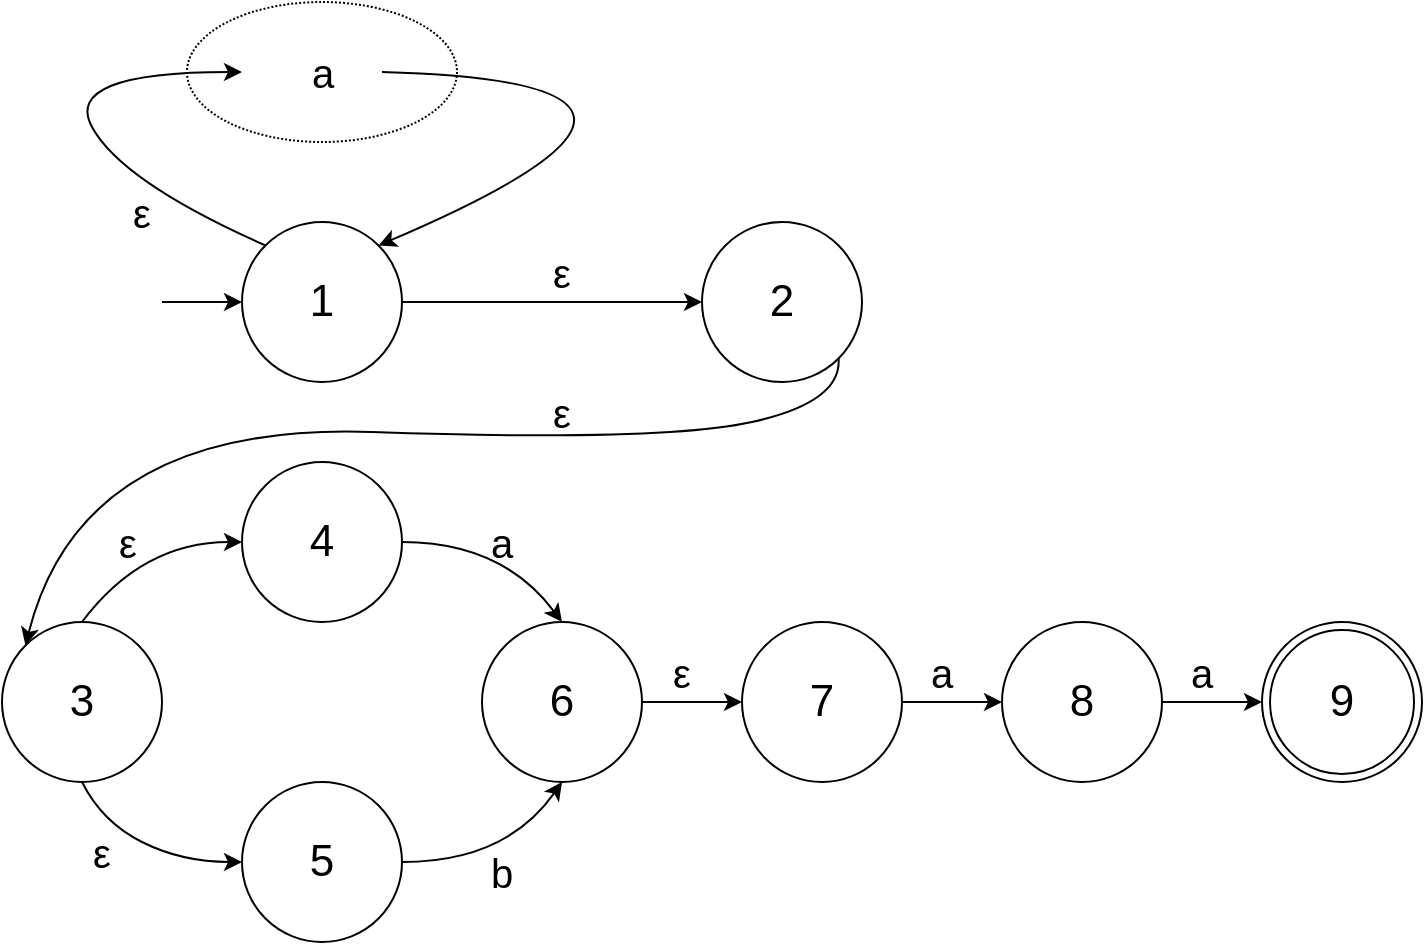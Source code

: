<mxfile version="21.7.5" type="github">
  <diagram name="Page-1" id="19nDNVLWDjRmx4Iwgf9p">
    <mxGraphModel dx="1232" dy="577" grid="1" gridSize="10" guides="1" tooltips="1" connect="1" arrows="1" fold="1" page="1" pageScale="1" pageWidth="1100" pageHeight="850" math="0" shadow="0">
      <root>
        <mxCell id="0" />
        <mxCell id="1" parent="0" />
        <mxCell id="8andDyZJK0kkkGA63m0H-1" value="" style="endArrow=classic;html=1;rounded=0;" edge="1" parent="1" target="8andDyZJK0kkkGA63m0H-2">
          <mxGeometry width="50" height="50" relative="1" as="geometry">
            <mxPoint x="200" y="470" as="sourcePoint" />
            <mxPoint x="260" y="470" as="targetPoint" />
          </mxGeometry>
        </mxCell>
        <mxCell id="8andDyZJK0kkkGA63m0H-2" value="&lt;font style=&quot;font-size: 22px;&quot;&gt;1&lt;/font&gt;" style="ellipse;whiteSpace=wrap;html=1;aspect=fixed;" vertex="1" parent="1">
          <mxGeometry x="240" y="430" width="80" height="80" as="geometry" />
        </mxCell>
        <mxCell id="8andDyZJK0kkkGA63m0H-4" value="" style="endArrow=classic;html=1;rounded=0;exitX=1;exitY=0.5;exitDx=0;exitDy=0;entryX=0;entryY=0.5;entryDx=0;entryDy=0;" edge="1" parent="1" target="8andDyZJK0kkkGA63m0H-10">
          <mxGeometry width="50" height="50" relative="1" as="geometry">
            <mxPoint x="320" y="470" as="sourcePoint" />
            <mxPoint x="440" y="470" as="targetPoint" />
          </mxGeometry>
        </mxCell>
        <mxCell id="8andDyZJK0kkkGA63m0H-5" value="&lt;font style=&quot;font-size: 20px;&quot;&gt;ε&lt;/font&gt;" style="text;html=1;strokeColor=none;fillColor=none;align=center;verticalAlign=middle;whiteSpace=wrap;rounded=0;" vertex="1" parent="1">
          <mxGeometry x="370" y="440" width="60" height="30" as="geometry" />
        </mxCell>
        <mxCell id="8andDyZJK0kkkGA63m0H-6" value="&lt;font style=&quot;font-size: 20px;&quot;&gt;a&lt;/font&gt;" style="ellipse;whiteSpace=wrap;html=1;strokeColor=default;dashed=1;dashPattern=1 1;fillColor=none;" vertex="1" parent="1">
          <mxGeometry x="212.5" y="320" width="135" height="70" as="geometry" />
        </mxCell>
        <mxCell id="8andDyZJK0kkkGA63m0H-7" value="" style="curved=1;endArrow=classic;html=1;rounded=0;exitX=0;exitY=0;exitDx=0;exitDy=0;" edge="1" parent="1" source="8andDyZJK0kkkGA63m0H-2">
          <mxGeometry width="50" height="50" relative="1" as="geometry">
            <mxPoint x="660" y="420" as="sourcePoint" />
            <mxPoint x="240" y="355" as="targetPoint" />
            <Array as="points">
              <mxPoint x="180" y="410" />
              <mxPoint x="150" y="355" />
            </Array>
          </mxGeometry>
        </mxCell>
        <mxCell id="8andDyZJK0kkkGA63m0H-8" value="" style="curved=1;endArrow=classic;html=1;rounded=0;entryX=1;entryY=0;entryDx=0;entryDy=0;" edge="1" parent="1" target="8andDyZJK0kkkGA63m0H-2">
          <mxGeometry width="50" height="50" relative="1" as="geometry">
            <mxPoint x="310" y="355" as="sourcePoint" />
            <mxPoint x="710" y="370" as="targetPoint" />
            <Array as="points">
              <mxPoint x="500" y="360" />
            </Array>
          </mxGeometry>
        </mxCell>
        <mxCell id="8andDyZJK0kkkGA63m0H-9" value="&lt;font style=&quot;font-size: 20px;&quot;&gt;ε&lt;/font&gt;" style="text;html=1;strokeColor=none;fillColor=none;align=center;verticalAlign=middle;whiteSpace=wrap;rounded=0;" vertex="1" parent="1">
          <mxGeometry x="160" y="410" width="60" height="30" as="geometry" />
        </mxCell>
        <mxCell id="8andDyZJK0kkkGA63m0H-10" value="&lt;font style=&quot;font-size: 22px;&quot;&gt;2&lt;/font&gt;" style="ellipse;whiteSpace=wrap;html=1;aspect=fixed;" vertex="1" parent="1">
          <mxGeometry x="470" y="430" width="80" height="80" as="geometry" />
        </mxCell>
        <mxCell id="8andDyZJK0kkkGA63m0H-11" value="&lt;font style=&quot;font-size: 22px;&quot;&gt;5&lt;/font&gt;" style="ellipse;whiteSpace=wrap;html=1;aspect=fixed;" vertex="1" parent="1">
          <mxGeometry x="240" y="710" width="80" height="80" as="geometry" />
        </mxCell>
        <mxCell id="8andDyZJK0kkkGA63m0H-12" value="&lt;font style=&quot;font-size: 22px;&quot;&gt;4&lt;/font&gt;" style="ellipse;whiteSpace=wrap;html=1;aspect=fixed;" vertex="1" parent="1">
          <mxGeometry x="240" y="550" width="80" height="80" as="geometry" />
        </mxCell>
        <mxCell id="8andDyZJK0kkkGA63m0H-13" value="&lt;font style=&quot;font-size: 22px;&quot;&gt;3&lt;/font&gt;" style="ellipse;whiteSpace=wrap;html=1;aspect=fixed;" vertex="1" parent="1">
          <mxGeometry x="120" y="630" width="80" height="80" as="geometry" />
        </mxCell>
        <mxCell id="8andDyZJK0kkkGA63m0H-14" value="&lt;font style=&quot;font-size: 22px;&quot;&gt;6&lt;/font&gt;" style="ellipse;whiteSpace=wrap;html=1;aspect=fixed;" vertex="1" parent="1">
          <mxGeometry x="360" y="630" width="80" height="80" as="geometry" />
        </mxCell>
        <mxCell id="8andDyZJK0kkkGA63m0H-16" value="" style="curved=1;endArrow=classic;html=1;rounded=0;entryX=0;entryY=0;entryDx=0;entryDy=0;exitX=1;exitY=1;exitDx=0;exitDy=0;" edge="1" parent="1" source="8andDyZJK0kkkGA63m0H-10" target="8andDyZJK0kkkGA63m0H-13">
          <mxGeometry width="50" height="50" relative="1" as="geometry">
            <mxPoint x="750" y="710" as="sourcePoint" />
            <mxPoint x="380" y="760" as="targetPoint" />
            <Array as="points">
              <mxPoint x="540" y="520" />
              <mxPoint x="450" y="540" />
              <mxPoint x="160" y="530" />
            </Array>
          </mxGeometry>
        </mxCell>
        <mxCell id="8andDyZJK0kkkGA63m0H-17" value="" style="curved=1;endArrow=classic;html=1;rounded=0;exitX=0.5;exitY=1;exitDx=0;exitDy=0;entryX=0;entryY=0.5;entryDx=0;entryDy=0;" edge="1" parent="1" source="8andDyZJK0kkkGA63m0H-13" target="8andDyZJK0kkkGA63m0H-11">
          <mxGeometry width="50" height="50" relative="1" as="geometry">
            <mxPoint x="320" y="780" as="sourcePoint" />
            <mxPoint x="370" y="730" as="targetPoint" />
            <Array as="points">
              <mxPoint x="170" y="730" />
              <mxPoint x="210" y="750" />
            </Array>
          </mxGeometry>
        </mxCell>
        <mxCell id="8andDyZJK0kkkGA63m0H-19" value="" style="curved=1;endArrow=classic;html=1;rounded=0;exitX=1;exitY=0.5;exitDx=0;exitDy=0;entryX=0.5;entryY=1;entryDx=0;entryDy=0;" edge="1" parent="1" source="8andDyZJK0kkkGA63m0H-11" target="8andDyZJK0kkkGA63m0H-14">
          <mxGeometry width="50" height="50" relative="1" as="geometry">
            <mxPoint x="320" y="780" as="sourcePoint" />
            <mxPoint x="370" y="730" as="targetPoint" />
            <Array as="points">
              <mxPoint x="372" y="750" />
            </Array>
          </mxGeometry>
        </mxCell>
        <mxCell id="8andDyZJK0kkkGA63m0H-20" value="" style="curved=1;endArrow=classic;html=1;rounded=0;exitX=0.5;exitY=0;exitDx=0;exitDy=0;entryX=0;entryY=0.5;entryDx=0;entryDy=0;" edge="1" parent="1" source="8andDyZJK0kkkGA63m0H-13" target="8andDyZJK0kkkGA63m0H-12">
          <mxGeometry width="50" height="50" relative="1" as="geometry">
            <mxPoint x="320" y="780" as="sourcePoint" />
            <mxPoint x="370" y="730" as="targetPoint" />
            <Array as="points">
              <mxPoint x="190" y="590" />
            </Array>
          </mxGeometry>
        </mxCell>
        <mxCell id="8andDyZJK0kkkGA63m0H-21" value="" style="curved=1;endArrow=classic;html=1;rounded=0;exitX=1;exitY=0.5;exitDx=0;exitDy=0;entryX=0.5;entryY=0;entryDx=0;entryDy=0;" edge="1" parent="1" source="8andDyZJK0kkkGA63m0H-12" target="8andDyZJK0kkkGA63m0H-14">
          <mxGeometry width="50" height="50" relative="1" as="geometry">
            <mxPoint x="320" y="780" as="sourcePoint" />
            <mxPoint x="370" y="730" as="targetPoint" />
            <Array as="points">
              <mxPoint x="370" y="590" />
            </Array>
          </mxGeometry>
        </mxCell>
        <mxCell id="8andDyZJK0kkkGA63m0H-22" value="&lt;font style=&quot;font-size: 20px;&quot;&gt;ε&lt;/font&gt;" style="text;html=1;strokeColor=none;fillColor=none;align=center;verticalAlign=middle;whiteSpace=wrap;rounded=0;" vertex="1" parent="1">
          <mxGeometry x="370" y="510" width="60" height="30" as="geometry" />
        </mxCell>
        <mxCell id="8andDyZJK0kkkGA63m0H-23" value="&lt;font style=&quot;font-size: 20px;&quot;&gt;b&lt;/font&gt;" style="text;html=1;strokeColor=none;fillColor=none;align=center;verticalAlign=middle;whiteSpace=wrap;rounded=0;" vertex="1" parent="1">
          <mxGeometry x="340" y="740" width="60" height="30" as="geometry" />
        </mxCell>
        <mxCell id="8andDyZJK0kkkGA63m0H-25" value="&lt;font style=&quot;font-size: 20px;&quot;&gt;a&lt;/font&gt;" style="text;html=1;strokeColor=none;fillColor=none;align=center;verticalAlign=middle;whiteSpace=wrap;rounded=0;" vertex="1" parent="1">
          <mxGeometry x="340" y="575" width="60" height="30" as="geometry" />
        </mxCell>
        <mxCell id="8andDyZJK0kkkGA63m0H-26" value="&lt;font style=&quot;font-size: 20px;&quot;&gt;ε&lt;/font&gt;" style="text;html=1;strokeColor=none;fillColor=none;align=center;verticalAlign=middle;whiteSpace=wrap;rounded=0;" vertex="1" parent="1">
          <mxGeometry x="152.5" y="575" width="60" height="30" as="geometry" />
        </mxCell>
        <mxCell id="8andDyZJK0kkkGA63m0H-28" value="&lt;font style=&quot;font-size: 20px;&quot;&gt;ε&lt;/font&gt;" style="text;html=1;strokeColor=none;fillColor=none;align=center;verticalAlign=middle;whiteSpace=wrap;rounded=0;" vertex="1" parent="1">
          <mxGeometry x="140" y="730" width="60" height="30" as="geometry" />
        </mxCell>
        <mxCell id="8andDyZJK0kkkGA63m0H-30" value="" style="endArrow=classic;html=1;rounded=0;exitX=1;exitY=0.5;exitDx=0;exitDy=0;" edge="1" parent="1" source="8andDyZJK0kkkGA63m0H-14" target="8andDyZJK0kkkGA63m0H-31">
          <mxGeometry width="50" height="50" relative="1" as="geometry">
            <mxPoint x="670" y="620" as="sourcePoint" />
            <mxPoint x="500" y="670" as="targetPoint" />
          </mxGeometry>
        </mxCell>
        <mxCell id="8andDyZJK0kkkGA63m0H-31" value="&lt;font style=&quot;font-size: 22px;&quot;&gt;7&lt;/font&gt;" style="ellipse;whiteSpace=wrap;html=1;aspect=fixed;" vertex="1" parent="1">
          <mxGeometry x="490" y="630" width="80" height="80" as="geometry" />
        </mxCell>
        <mxCell id="8andDyZJK0kkkGA63m0H-32" value="&lt;font style=&quot;font-size: 22px;&quot;&gt;8&lt;/font&gt;" style="ellipse;whiteSpace=wrap;html=1;aspect=fixed;" vertex="1" parent="1">
          <mxGeometry x="620" y="630" width="80" height="80" as="geometry" />
        </mxCell>
        <mxCell id="8andDyZJK0kkkGA63m0H-33" value="" style="endArrow=classic;html=1;rounded=0;exitX=1;exitY=0.5;exitDx=0;exitDy=0;entryX=0;entryY=0.5;entryDx=0;entryDy=0;" edge="1" parent="1" source="8andDyZJK0kkkGA63m0H-31" target="8andDyZJK0kkkGA63m0H-32">
          <mxGeometry width="50" height="50" relative="1" as="geometry">
            <mxPoint x="670" y="620" as="sourcePoint" />
            <mxPoint x="720" y="570" as="targetPoint" />
          </mxGeometry>
        </mxCell>
        <mxCell id="8andDyZJK0kkkGA63m0H-34" value="&lt;font style=&quot;font-size: 20px;&quot;&gt;ε&lt;/font&gt;" style="text;html=1;strokeColor=none;fillColor=none;align=center;verticalAlign=middle;whiteSpace=wrap;rounded=0;" vertex="1" parent="1">
          <mxGeometry x="430" y="640" width="60" height="30" as="geometry" />
        </mxCell>
        <mxCell id="8andDyZJK0kkkGA63m0H-35" value="&lt;font style=&quot;font-size: 20px;&quot;&gt;a&lt;/font&gt;" style="text;html=1;strokeColor=none;fillColor=none;align=center;verticalAlign=middle;whiteSpace=wrap;rounded=0;" vertex="1" parent="1">
          <mxGeometry x="560" y="640" width="60" height="30" as="geometry" />
        </mxCell>
        <mxCell id="8andDyZJK0kkkGA63m0H-37" value="" style="endArrow=classic;html=1;rounded=0;exitX=1;exitY=0.5;exitDx=0;exitDy=0;entryX=0;entryY=0.5;entryDx=0;entryDy=0;" edge="1" parent="1" source="8andDyZJK0kkkGA63m0H-32">
          <mxGeometry width="50" height="50" relative="1" as="geometry">
            <mxPoint x="670" y="620" as="sourcePoint" />
            <mxPoint x="750" y="670" as="targetPoint" />
          </mxGeometry>
        </mxCell>
        <mxCell id="8andDyZJK0kkkGA63m0H-38" value="&lt;font style=&quot;font-size: 22px;&quot;&gt;9&lt;/font&gt;" style="ellipse;shape=doubleEllipse;whiteSpace=wrap;html=1;aspect=fixed;" vertex="1" parent="1">
          <mxGeometry x="750" y="630" width="80" height="80" as="geometry" />
        </mxCell>
        <mxCell id="8andDyZJK0kkkGA63m0H-39" value="&lt;font style=&quot;font-size: 20px;&quot;&gt;a&lt;/font&gt;" style="text;html=1;strokeColor=none;fillColor=none;align=center;verticalAlign=middle;whiteSpace=wrap;rounded=0;" vertex="1" parent="1">
          <mxGeometry x="690" y="640" width="60" height="30" as="geometry" />
        </mxCell>
      </root>
    </mxGraphModel>
  </diagram>
</mxfile>
